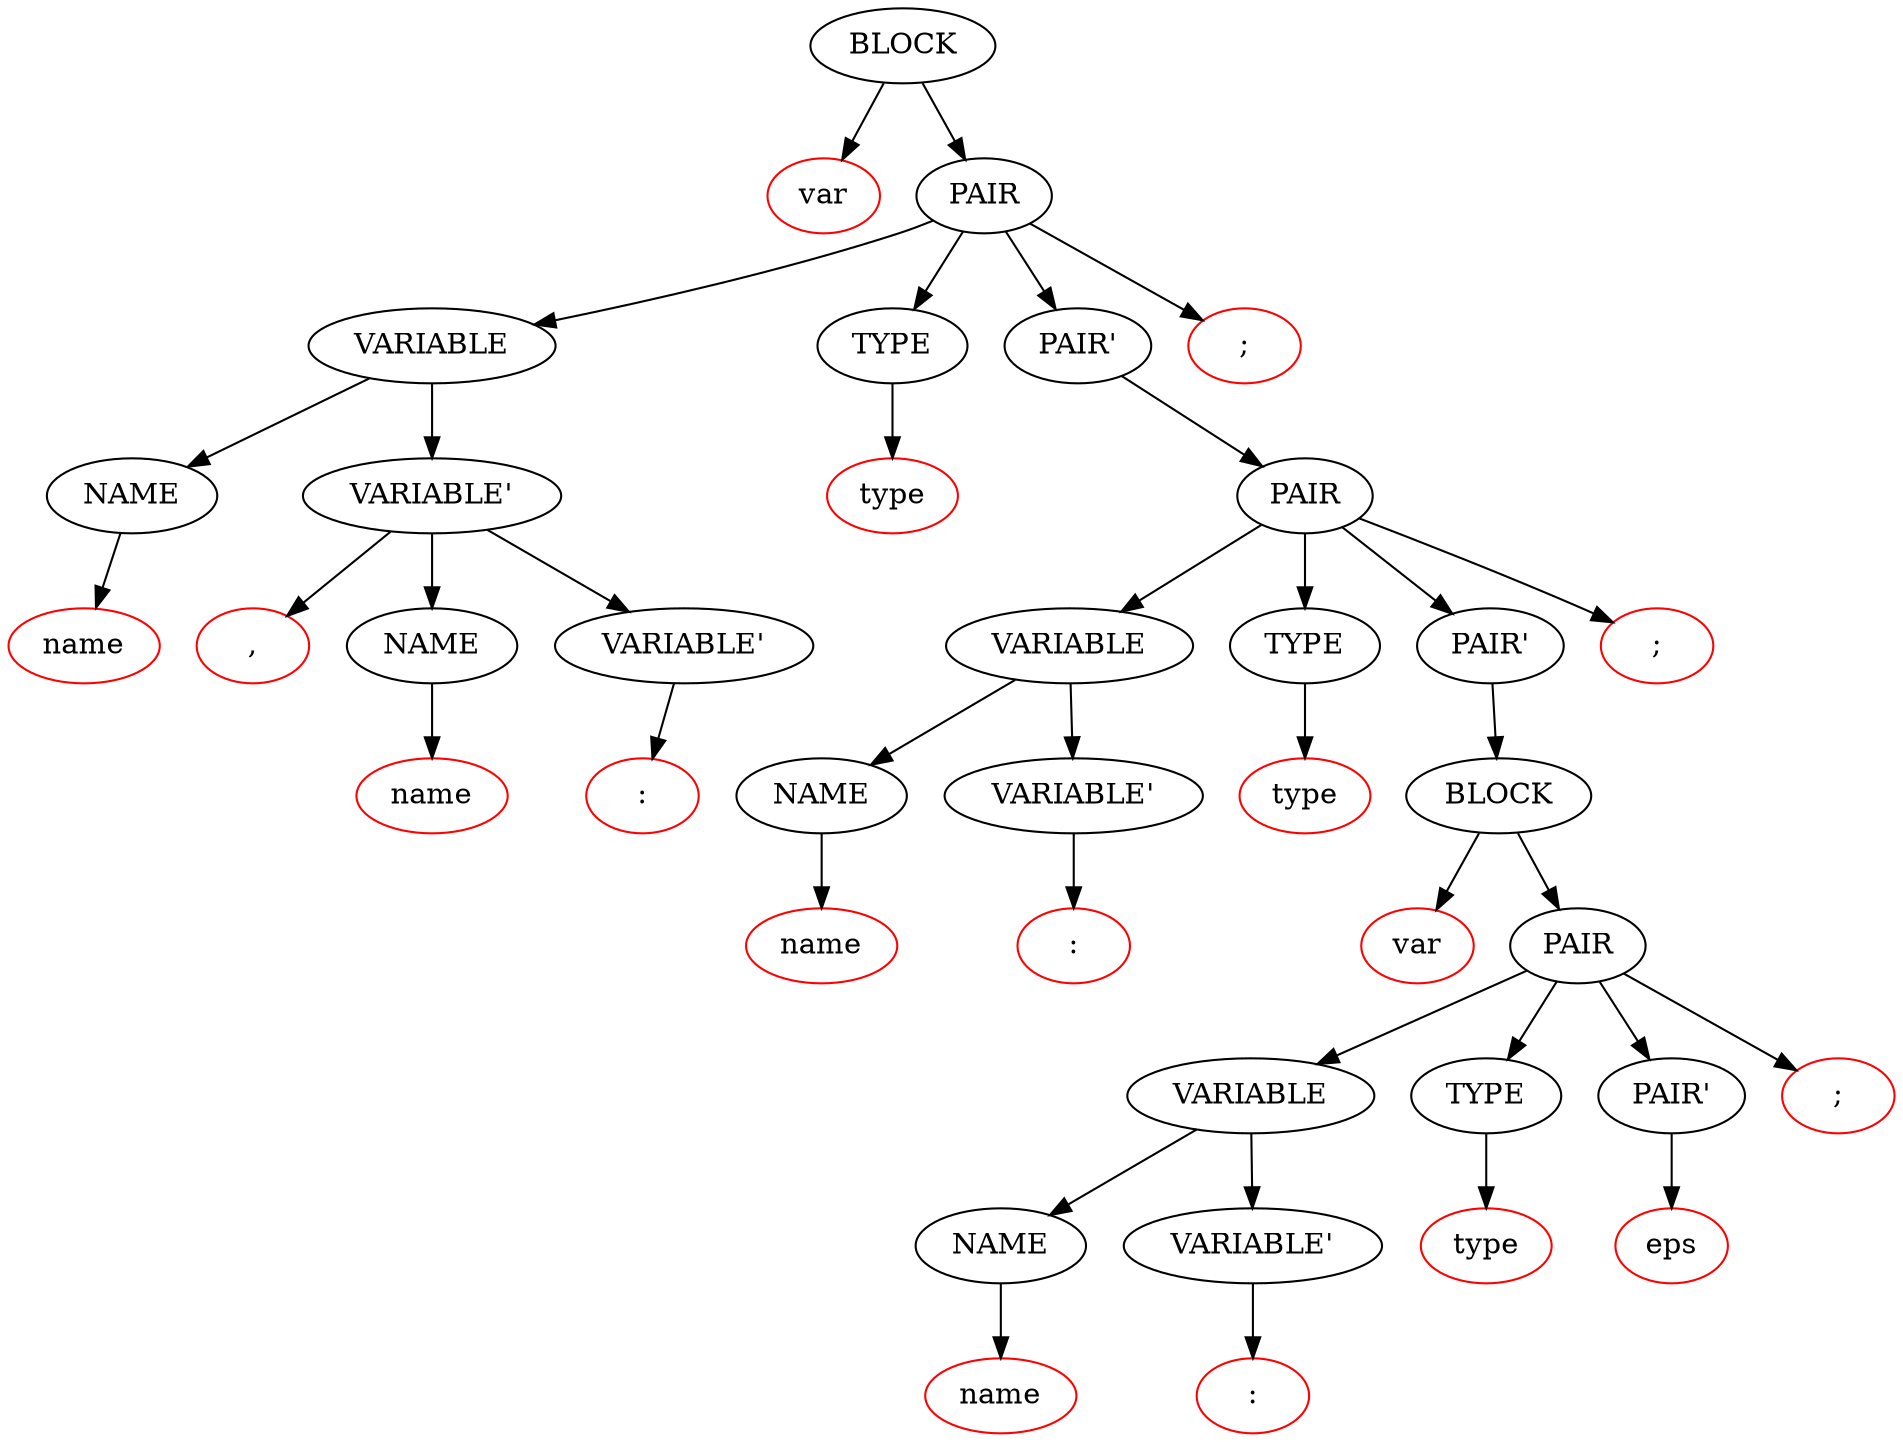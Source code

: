 digraph tree {
1836643189 [label="BLOCK"];
1836643189 -> {853119666, 269468037};
853119666 [label="var", color=red];
853119666 -> {};
269468037 [label="PAIR"];
269468037 -> {1828757853, 1374677625, 1345636186, 963269035};
1828757853 [label="VARIABLE"];
1828757853 -> {1359484306, 2140832232};
1359484306 [label="NAME"];
1359484306 -> {157456214};
157456214 [label="name", color=red];
157456214 -> {};
2140832232 [label="VARIABLE'"];
2140832232 -> {1659791576, 1935365522, 1483022288};
1659791576 [label=",", color=red];
1659791576 -> {};
1935365522 [label="NAME"];
1935365522 -> {1159785389};
1159785389 [label="name", color=red];
1159785389 -> {};
1483022288 [label="VARIABLE'"];
1483022288 -> {1410986873};
1410986873 [label=":", color=red];
1410986873 -> {};
1374677625 [label="TYPE"];
1374677625 -> {2110245805};
2110245805 [label="type", color=red];
2110245805 -> {};
1345636186 [label="PAIR'"];
1345636186 -> {221036634};
221036634 [label="PAIR"];
221036634 -> {1335050193, 1418370913, 391359742, 2081853534};
1335050193 [label="VARIABLE"];
1335050193 -> {707610042, 710714889};
707610042 [label="NAME"];
707610042 -> {551734240};
551734240 [label="name", color=red];
551734240 -> {};
710714889 [label="VARIABLE'"];
710714889 -> {1757293506};
1757293506 [label=":", color=red];
1757293506 -> {};
1418370913 [label="TYPE"];
1418370913 -> {687780858};
687780858 [label="type", color=red];
687780858 -> {};
391359742 [label="PAIR'"];
391359742 -> {1734161410};
1734161410 [label="BLOCK"];
1734161410 -> {1364614850, 1211076369};
1364614850 [label="var", color=red];
1364614850 -> {};
1211076369 [label="PAIR"];
1211076369 -> {361993357, 459296537, 2015601401, 1287712235};
361993357 [label="VARIABLE"];
361993357 -> {1165897474, 1551870003};
1165897474 [label="NAME"];
1165897474 -> {967765295};
967765295 [label="name", color=red];
967765295 -> {};
1551870003 [label="VARIABLE'"];
1551870003 -> {1917513796};
1917513796 [label=":", color=red];
1917513796 -> {};
459296537 [label="TYPE"];
459296537 -> {1182320432};
1182320432 [label="type", color=red];
1182320432 -> {};
2015601401 [label="PAIR'"];
2015601401 -> {1734853116};
1734853116 [label="eps", color=red];
1734853116 -> {};
1287712235 [label=";", color=red];
1287712235 -> {};
2081853534 [label=";", color=red];
2081853534 -> {};
963269035 [label=";", color=red];
963269035 -> {};

}